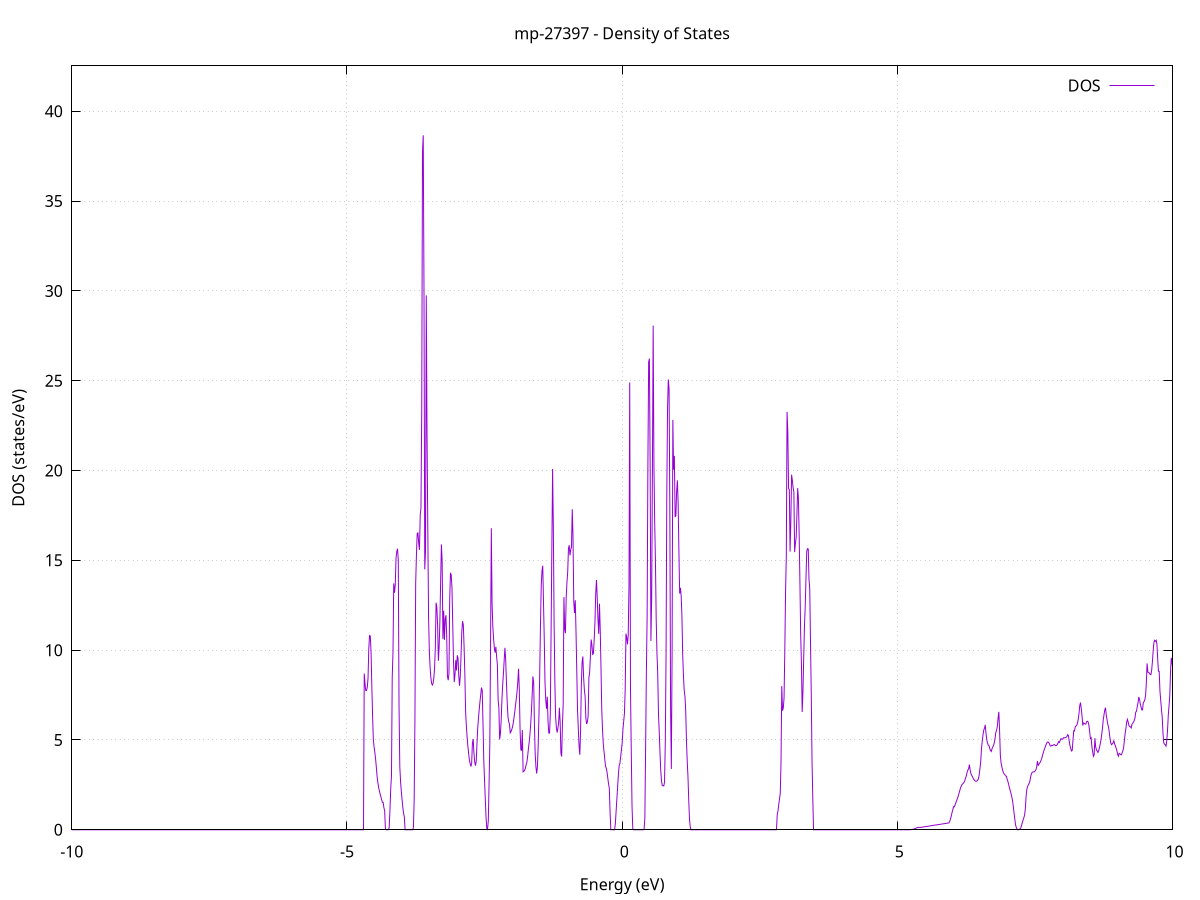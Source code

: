 set title 'mp-27397 - Density of States'
set xlabel 'Energy (eV)'
set ylabel 'DOS (states/eV)'
set grid
set xrange [-10:10]
set yrange [0:42.528]
set xzeroaxis lt -1
set terminal png size 800,600
set output 'mp-27397_dos_gnuplot.png'
plot '-' using 1:2 with lines title 'DOS'
-15.722200 0.000000
-15.708400 0.000000
-15.694700 0.000000
-15.680900 0.000000
-15.667200 0.000000
-15.653400 0.000000
-15.639700 0.000000
-15.626000 0.000000
-15.612200 0.000000
-15.598500 0.000000
-15.584700 0.000000
-15.571000 0.000000
-15.557200 0.000000
-15.543500 0.000000
-15.529700 0.000000
-15.516000 0.000000
-15.502300 0.000000
-15.488500 0.000000
-15.474800 0.000000
-15.461000 0.000000
-15.447300 0.000000
-15.433500 0.000000
-15.419800 0.000000
-15.406100 0.000000
-15.392300 0.000000
-15.378600 0.000000
-15.364800 0.000000
-15.351100 0.000000
-15.337300 0.000000
-15.323600 0.000000
-15.309800 0.000000
-15.296100 0.000000
-15.282400 0.000000
-15.268600 0.000000
-15.254900 0.000000
-15.241100 0.000000
-15.227400 0.000000
-15.213600 0.000000
-15.199900 0.000000
-15.186200 0.000000
-15.172400 0.000000
-15.158700 0.000000
-15.144900 0.000000
-15.131200 0.000000
-15.117400 0.000000
-15.103700 0.000000
-15.090000 0.000000
-15.076200 0.000000
-15.062500 0.000000
-15.048700 0.000000
-15.035000 0.000000
-15.021200 0.000000
-15.007500 0.000000
-14.993700 0.000000
-14.980000 0.000000
-14.966300 0.000000
-14.952500 0.000000
-14.938800 0.000000
-14.925000 0.000000
-14.911300 0.000000
-14.897500 0.000000
-14.883800 0.000000
-14.870100 0.000000
-14.856300 0.000000
-14.842600 0.000000
-14.828800 0.000000
-14.815100 0.000000
-14.801300 0.000000
-14.787600 0.000000
-14.773900 0.000000
-14.760100 0.000000
-14.746400 0.000000
-14.732600 0.000000
-14.718900 0.000000
-14.705100 0.000000
-14.691400 0.000000
-14.677600 0.000000
-14.663900 0.000000
-14.650200 0.000000
-14.636400 0.000000
-14.622700 0.000000
-14.608900 0.000000
-14.595200 0.000000
-14.581400 0.000000
-14.567700 0.000000
-14.554000 0.000000
-14.540200 0.000000
-14.526500 0.000000
-14.512700 0.000000
-14.499000 0.000000
-14.485200 0.000000
-14.471500 0.012800
-14.457700 1.260100
-14.444000 2.231900
-14.430300 3.520200
-14.416500 3.664700
-14.402800 3.907300
-14.389000 3.951300
-14.375300 3.934600
-14.361500 3.955200
-14.347800 4.126500
-14.334100 4.223700
-14.320300 4.285900
-14.306600 4.288700
-14.292800 4.378900
-14.279100 4.496200
-14.265300 4.643000
-14.251600 4.788300
-14.237900 4.917800
-14.224100 5.095100
-14.210400 5.330400
-14.196600 5.640100
-14.182900 6.057500
-14.169100 6.601900
-14.155400 7.187400
-14.141600 10.988200
-14.127900 10.564400
-14.114200 5.629900
-14.100400 4.590300
-14.086700 3.575400
-14.072900 3.214400
-14.059200 3.529000
-14.045400 2.290800
-14.031700 0.000000
-14.018000 0.000000
-14.004200 0.000000
-13.990500 0.000000
-13.976700 0.000000
-13.963000 0.000000
-13.949200 0.000000
-13.935500 2.988600
-13.921800 3.940800
-13.908000 3.592800
-13.894300 4.844500
-13.880500 6.876300
-13.866800 11.747600
-13.853000 8.084400
-13.839300 6.892200
-13.825500 6.289300
-13.811800 5.809800
-13.798100 5.505300
-13.784300 5.242000
-13.770600 4.984100
-13.756800 4.756300
-13.743100 4.581000
-13.729300 4.455300
-13.715600 4.332400
-13.701900 4.219000
-13.688100 4.125100
-13.674400 4.033400
-13.660600 4.016600
-13.646900 3.897900
-13.633100 3.767100
-13.619400 3.636400
-13.605600 16.131100
-13.591900 56.606200
-13.578200 57.223900
-13.564400 26.597800
-13.550700 49.488400
-13.536900 54.024600
-13.523200 91.111200
-13.509400 74.360000
-13.495700 139.641300
-13.482000 97.864900
-13.468200 0.000000
-13.454500 0.000000
-13.440700 0.000000
-13.427000 0.000000
-13.413200 0.000000
-13.399500 0.000000
-13.385800 0.000000
-13.372000 0.000000
-13.358300 0.000000
-13.344500 0.000000
-13.330800 0.000000
-13.317000 0.000000
-13.303300 0.000000
-13.289500 0.000000
-13.275800 0.000000
-13.262100 0.000000
-13.248300 0.000000
-13.234600 0.000000
-13.220800 0.000000
-13.207100 0.000000
-13.193300 0.000000
-13.179600 0.000000
-13.165900 0.000000
-13.152100 0.000000
-13.138400 0.000000
-13.124600 0.000000
-13.110900 0.000000
-13.097100 0.000000
-13.083400 0.000000
-13.069700 0.000000
-13.055900 0.000000
-13.042200 0.000000
-13.028400 0.000000
-13.014700 0.000000
-13.000900 0.000000
-12.987200 0.000000
-12.973400 0.000000
-12.959700 0.000000
-12.946000 0.000000
-12.932200 0.000000
-12.918500 0.000000
-12.904700 0.000000
-12.891000 0.000000
-12.877200 0.000000
-12.863500 0.000000
-12.849800 0.000000
-12.836000 0.000000
-12.822300 0.000000
-12.808500 0.000000
-12.794800 0.000000
-12.781000 0.000000
-12.767300 0.000000
-12.753500 0.000000
-12.739800 0.000000
-12.726100 0.000000
-12.712300 0.000000
-12.698600 0.000000
-12.684800 0.000000
-12.671100 0.000000
-12.657300 0.000000
-12.643600 0.000000
-12.629900 0.000000
-12.616100 0.000000
-12.602400 0.000000
-12.588600 0.000000
-12.574900 0.000000
-12.561100 0.000000
-12.547400 0.000000
-12.533700 0.000000
-12.519900 0.000000
-12.506200 0.000000
-12.492400 0.000000
-12.478700 0.000000
-12.464900 0.000000
-12.451200 0.000000
-12.437400 0.000000
-12.423700 0.000000
-12.410000 0.000000
-12.396200 0.000000
-12.382500 0.000000
-12.368700 0.000000
-12.355000 0.000000
-12.341200 0.000000
-12.327500 0.000000
-12.313800 0.000000
-12.300000 0.000000
-12.286300 0.000000
-12.272500 0.000000
-12.258800 0.000000
-12.245000 0.000000
-12.231300 0.000000
-12.217600 0.000000
-12.203800 0.000000
-12.190100 0.000000
-12.176300 0.000000
-12.162600 0.000000
-12.148800 0.000000
-12.135100 0.000000
-12.121300 0.000000
-12.107600 0.000000
-12.093900 0.000000
-12.080100 0.000000
-12.066400 0.000000
-12.052600 0.000000
-12.038900 0.000000
-12.025100 0.000000
-12.011400 0.000000
-11.997700 0.000000
-11.983900 0.000000
-11.970200 0.000000
-11.956400 0.000000
-11.942700 0.000000
-11.928900 0.000000
-11.915200 0.000000
-11.901400 0.000000
-11.887700 0.000000
-11.874000 0.000000
-11.860200 0.000000
-11.846500 0.000000
-11.832700 0.000000
-11.819000 0.000000
-11.805200 0.000000
-11.791500 0.000000
-11.777800 0.000000
-11.764000 0.000000
-11.750300 0.000000
-11.736500 0.000000
-11.722800 0.000000
-11.709000 0.000000
-11.695300 0.000000
-11.681600 0.000000
-11.667800 0.000000
-11.654100 0.000000
-11.640300 0.000000
-11.626600 0.000000
-11.612800 0.000000
-11.599100 0.000000
-11.585300 0.000000
-11.571600 0.000000
-11.557900 0.000000
-11.544100 0.000000
-11.530400 0.000000
-11.516600 0.000000
-11.502900 0.000000
-11.489100 0.000000
-11.475400 0.000000
-11.461700 0.000000
-11.447900 0.000000
-11.434200 0.000000
-11.420400 0.000000
-11.406700 0.000000
-11.392900 0.000000
-11.379200 0.000000
-11.365500 0.000000
-11.351700 0.000000
-11.338000 0.000000
-11.324200 0.000000
-11.310500 0.000000
-11.296700 0.000000
-11.283000 0.000000
-11.269200 0.000000
-11.255500 0.000000
-11.241800 0.000000
-11.228000 0.000000
-11.214300 0.000000
-11.200500 0.000000
-11.186800 0.000000
-11.173000 0.000000
-11.159300 0.000000
-11.145600 0.000000
-11.131800 0.000000
-11.118100 0.000000
-11.104300 0.000000
-11.090600 0.000000
-11.076800 0.000000
-11.063100 0.000000
-11.049300 0.000000
-11.035600 0.000000
-11.021900 0.000000
-11.008100 0.000000
-10.994400 0.000000
-10.980600 0.000000
-10.966900 0.000000
-10.953100 0.000000
-10.939400 0.000000
-10.925700 0.000000
-10.911900 0.000000
-10.898200 0.000000
-10.884400 0.000000
-10.870700 0.000000
-10.856900 0.000000
-10.843200 0.000000
-10.829500 0.000000
-10.815700 0.000000
-10.802000 0.000000
-10.788200 0.000000
-10.774500 0.000000
-10.760700 0.000000
-10.747000 0.000000
-10.733200 0.000000
-10.719500 0.000000
-10.705800 0.000000
-10.692000 0.000000
-10.678300 0.000000
-10.664500 0.000000
-10.650800 0.000000
-10.637000 0.000000
-10.623300 0.000000
-10.609600 0.000000
-10.595800 0.000000
-10.582100 0.000000
-10.568300 0.000000
-10.554600 0.000000
-10.540800 0.000000
-10.527100 0.000000
-10.513400 0.000000
-10.499600 0.000000
-10.485900 0.000000
-10.472100 0.000000
-10.458400 0.000000
-10.444600 0.000000
-10.430900 0.000000
-10.417100 0.000000
-10.403400 0.000000
-10.389700 0.000000
-10.375900 0.000000
-10.362200 0.000000
-10.348400 0.000000
-10.334700 0.000000
-10.320900 0.000000
-10.307200 0.000000
-10.293500 0.000000
-10.279700 0.000000
-10.266000 0.000000
-10.252200 0.000000
-10.238500 0.000000
-10.224700 0.000000
-10.211000 0.000000
-10.197200 0.000000
-10.183500 0.000000
-10.169800 0.000000
-10.156000 0.000000
-10.142300 0.000000
-10.128500 0.000000
-10.114800 0.000000
-10.101000 0.000000
-10.087300 0.000000
-10.073600 0.000000
-10.059800 0.000000
-10.046100 0.000000
-10.032300 0.000000
-10.018600 0.000000
-10.004800 0.000000
-9.991100 0.000000
-9.977400 0.000000
-9.963600 0.000000
-9.949900 0.000000
-9.936100 0.000000
-9.922400 0.000000
-9.908600 0.000000
-9.894900 0.000000
-9.881100 0.000000
-9.867400 0.000000
-9.853700 0.000000
-9.839900 0.000000
-9.826200 0.000000
-9.812400 0.000000
-9.798700 0.000000
-9.784900 0.000000
-9.771200 0.000000
-9.757500 0.000000
-9.743700 0.000000
-9.730000 0.000000
-9.716200 0.000000
-9.702500 0.000000
-9.688700 0.000000
-9.675000 0.000000
-9.661300 0.000000
-9.647500 0.000000
-9.633800 0.000000
-9.620000 0.000000
-9.606300 0.000000
-9.592500 0.000000
-9.578800 0.000000
-9.565000 0.000000
-9.551300 0.000000
-9.537600 0.000000
-9.523800 0.000000
-9.510100 0.000000
-9.496300 0.000000
-9.482600 0.000000
-9.468800 0.000000
-9.455100 0.000000
-9.441400 0.000000
-9.427600 0.000000
-9.413900 0.000000
-9.400100 0.000000
-9.386400 0.000000
-9.372600 0.000000
-9.358900 0.000000
-9.345100 0.000000
-9.331400 0.000000
-9.317700 0.000000
-9.303900 0.000000
-9.290200 0.000000
-9.276400 0.000000
-9.262700 0.000000
-9.248900 0.000000
-9.235200 0.000000
-9.221500 0.000000
-9.207700 0.000000
-9.194000 0.000000
-9.180200 0.000000
-9.166500 0.000000
-9.152700 0.000000
-9.139000 0.000000
-9.125300 0.000000
-9.111500 0.000000
-9.097800 0.000000
-9.084000 0.000000
-9.070300 0.000000
-9.056500 0.000000
-9.042800 0.000000
-9.029000 0.000000
-9.015300 0.000000
-9.001600 0.000000
-8.987800 0.000000
-8.974100 0.000000
-8.960300 0.000000
-8.946600 0.000000
-8.932800 0.000000
-8.919100 0.000000
-8.905400 0.000000
-8.891600 0.000000
-8.877900 0.000000
-8.864100 0.000000
-8.850400 0.000000
-8.836600 0.000000
-8.822900 0.000000
-8.809200 0.000000
-8.795400 0.000000
-8.781700 0.000000
-8.767900 0.000000
-8.754200 0.000000
-8.740400 0.000000
-8.726700 0.000000
-8.712900 0.000000
-8.699200 0.000000
-8.685500 0.000000
-8.671700 0.000000
-8.658000 0.000000
-8.644200 0.000000
-8.630500 0.000000
-8.616700 0.000000
-8.603000 0.000000
-8.589300 0.000000
-8.575500 0.000000
-8.561800 0.000000
-8.548000 0.000000
-8.534300 0.000000
-8.520500 0.000000
-8.506800 0.000000
-8.493000 0.000000
-8.479300 0.000000
-8.465600 0.000000
-8.451800 0.000000
-8.438100 0.000000
-8.424300 0.000000
-8.410600 0.000000
-8.396800 0.000000
-8.383100 0.000000
-8.369400 0.000000
-8.355600 0.000000
-8.341900 0.000000
-8.328100 0.000000
-8.314400 0.000000
-8.300600 0.000000
-8.286900 0.000000
-8.273200 0.000000
-8.259400 0.000000
-8.245700 0.000000
-8.231900 0.000000
-8.218200 0.000000
-8.204400 0.000000
-8.190700 0.000000
-8.176900 0.000000
-8.163200 0.000000
-8.149500 0.000000
-8.135700 0.000000
-8.122000 0.000000
-8.108200 0.000000
-8.094500 0.000000
-8.080700 0.000000
-8.067000 0.000000
-8.053300 0.000000
-8.039500 0.000000
-8.025800 0.000000
-8.012000 0.000000
-7.998300 0.000000
-7.984500 0.000000
-7.970800 0.000000
-7.957100 0.000000
-7.943300 0.000000
-7.929600 0.000000
-7.915800 0.000000
-7.902100 0.000000
-7.888300 0.000000
-7.874600 0.000000
-7.860800 0.000000
-7.847100 0.000000
-7.833400 0.000000
-7.819600 0.000000
-7.805900 0.000000
-7.792100 0.000000
-7.778400 0.000000
-7.764600 0.000000
-7.750900 0.000000
-7.737200 0.000000
-7.723400 0.000000
-7.709700 0.000000
-7.695900 0.000000
-7.682200 0.000000
-7.668400 0.000000
-7.654700 0.000000
-7.640900 0.000000
-7.627200 0.000000
-7.613500 0.000000
-7.599700 0.000000
-7.586000 0.000000
-7.572200 0.000000
-7.558500 0.000000
-7.544700 0.000000
-7.531000 0.000000
-7.517300 0.000000
-7.503500 0.000000
-7.489800 0.000000
-7.476000 0.000000
-7.462300 0.000000
-7.448500 0.000000
-7.434800 0.000000
-7.421100 0.000000
-7.407300 0.000000
-7.393600 0.000000
-7.379800 0.000000
-7.366100 0.000000
-7.352300 0.000000
-7.338600 0.000000
-7.324800 0.000000
-7.311100 0.000000
-7.297400 0.000000
-7.283600 0.000000
-7.269900 0.000000
-7.256100 0.000000
-7.242400 0.000000
-7.228600 0.000000
-7.214900 0.000000
-7.201200 0.000000
-7.187400 0.000000
-7.173700 0.000000
-7.159900 0.000000
-7.146200 0.000000
-7.132400 0.000000
-7.118700 0.000000
-7.105000 0.000000
-7.091200 0.000000
-7.077500 0.000000
-7.063700 0.000000
-7.050000 0.000000
-7.036200 0.000000
-7.022500 0.000000
-7.008700 0.000000
-6.995000 0.000000
-6.981300 0.000000
-6.967500 0.000000
-6.953800 0.000000
-6.940000 0.000000
-6.926300 0.000000
-6.912500 0.000000
-6.898800 0.000000
-6.885100 0.000000
-6.871300 0.000000
-6.857600 0.000000
-6.843800 0.000000
-6.830100 0.000000
-6.816300 0.000000
-6.802600 0.000000
-6.788800 0.000000
-6.775100 0.000000
-6.761400 0.000000
-6.747600 0.000000
-6.733900 0.000000
-6.720100 0.000000
-6.706400 0.000000
-6.692600 0.000000
-6.678900 0.000000
-6.665200 0.000000
-6.651400 0.000000
-6.637700 0.000000
-6.623900 0.000000
-6.610200 0.000000
-6.596400 0.000000
-6.582700 0.000000
-6.569000 0.000000
-6.555200 0.000000
-6.541500 0.000000
-6.527700 0.000000
-6.514000 0.000000
-6.500200 0.000000
-6.486500 0.000000
-6.472700 0.000000
-6.459000 0.000000
-6.445300 0.000000
-6.431500 0.000000
-6.417800 0.000000
-6.404000 0.000000
-6.390300 0.000000
-6.376500 0.000000
-6.362800 0.000000
-6.349100 0.000000
-6.335300 0.000000
-6.321600 0.000000
-6.307800 0.000000
-6.294100 0.000000
-6.280300 0.000000
-6.266600 0.000000
-6.252900 0.000000
-6.239100 0.000000
-6.225400 0.000000
-6.211600 0.000000
-6.197900 0.000000
-6.184100 0.000000
-6.170400 0.000000
-6.156600 0.000000
-6.142900 0.000000
-6.129200 0.000000
-6.115400 0.000000
-6.101700 0.000000
-6.087900 0.000000
-6.074200 0.000000
-6.060400 0.000000
-6.046700 0.000000
-6.033000 0.000000
-6.019200 0.000000
-6.005500 0.000000
-5.991700 0.000000
-5.978000 0.000000
-5.964200 0.000000
-5.950500 0.000000
-5.936800 0.000000
-5.923000 0.000000
-5.909300 0.000000
-5.895500 0.000000
-5.881800 0.000000
-5.868000 0.000000
-5.854300 0.000000
-5.840500 0.000000
-5.826800 0.000000
-5.813100 0.000000
-5.799300 0.000000
-5.785600 0.000000
-5.771800 0.000000
-5.758100 0.000000
-5.744300 0.000000
-5.730600 0.000000
-5.716900 0.000000
-5.703100 0.000000
-5.689400 0.000000
-5.675600 0.000000
-5.661900 0.000000
-5.648100 0.000000
-5.634400 0.000000
-5.620600 0.000000
-5.606900 0.000000
-5.593200 0.000000
-5.579400 0.000000
-5.565700 0.000000
-5.551900 0.000000
-5.538200 0.000000
-5.524400 0.000000
-5.510700 0.000000
-5.497000 0.000000
-5.483200 0.000000
-5.469500 0.000000
-5.455700 0.000000
-5.442000 0.000000
-5.428200 0.000000
-5.414500 0.000000
-5.400800 0.000000
-5.387000 0.000000
-5.373300 0.000000
-5.359500 0.000000
-5.345800 0.000000
-5.332000 0.000000
-5.318300 0.000000
-5.304500 0.000000
-5.290800 0.000000
-5.277100 0.000000
-5.263300 0.000000
-5.249600 0.000000
-5.235800 0.000000
-5.222100 0.000000
-5.208300 0.000000
-5.194600 0.000000
-5.180900 0.000000
-5.167100 0.000000
-5.153400 0.000000
-5.139600 0.000000
-5.125900 0.000000
-5.112100 0.000000
-5.098400 0.000000
-5.084700 0.000000
-5.070900 0.000000
-5.057200 0.000000
-5.043400 0.000000
-5.029700 0.000000
-5.015900 0.000000
-5.002200 0.000000
-4.988400 0.000000
-4.974700 0.000000
-4.961000 0.000000
-4.947200 0.000000
-4.933500 0.000000
-4.919700 0.000000
-4.906000 0.000000
-4.892200 0.000000
-4.878500 0.000000
-4.864800 0.000000
-4.851000 0.000000
-4.837300 0.000000
-4.823500 0.000000
-4.809800 0.000000
-4.796000 0.000000
-4.782300 0.000000
-4.768500 0.000000
-4.754800 0.000000
-4.741100 0.000000
-4.727300 0.000000
-4.713600 0.000000
-4.699800 0.000000
-4.686100 8.695900
-4.672300 8.132000
-4.658600 7.758500
-4.644900 7.751700
-4.631100 7.924600
-4.617400 8.438300
-4.603600 10.060500
-4.589900 10.814000
-4.576100 10.784200
-4.562400 9.896100
-4.548700 8.043800
-4.534900 6.382500
-4.521200 5.045500
-4.507400 4.618500
-4.493700 4.312800
-4.479900 3.944900
-4.466200 3.468000
-4.452400 2.966400
-4.438700 2.624600
-4.425000 2.362200
-4.411200 2.158000
-4.397500 1.990900
-4.383700 1.834600
-4.370000 1.678800
-4.356200 1.523600
-4.342500 1.521700
-4.328800 1.228500
-4.315000 1.062600
-4.301300 0.035400
-4.287500 0.000000
-4.273800 0.000000
-4.260000 0.000000
-4.246300 0.000000
-4.232600 0.135300
-4.218800 1.107400
-4.205100 2.274700
-4.191300 3.001600
-4.177600 8.483200
-4.163800 9.845600
-4.150100 13.714500
-4.136300 13.193700
-4.122600 13.619100
-4.108900 15.113300
-4.095100 15.483300
-4.081400 15.646700
-4.067600 15.011700
-4.053900 6.838500
-4.040100 3.532600
-4.026400 2.686000
-4.012700 2.149400
-3.998900 1.692800
-3.985200 1.249200
-3.971400 0.929900
-3.957700 0.711800
-3.943900 0.000000
-3.930200 0.000000
-3.916400 0.000000
-3.902700 0.000000
-3.889000 0.000000
-3.875200 0.000000
-3.861500 0.000000
-3.847700 0.000000
-3.834000 0.000000
-3.820200 0.000000
-3.806500 0.000000
-3.792800 0.121500
-3.779000 1.629200
-3.765300 6.110900
-3.751500 13.724400
-3.737800 15.293100
-3.724000 16.496400
-3.710300 16.526800
-3.696600 15.959200
-3.682800 15.582200
-3.669100 17.510600
-3.655300 17.929500
-3.641600 23.306700
-3.627800 37.723900
-3.614100 38.661400
-3.600300 29.942200
-3.586600 14.499600
-3.572900 15.497100
-3.559100 29.749800
-3.545400 22.061600
-3.531600 16.868900
-3.517900 11.923500
-3.504100 10.027700
-3.490400 9.099000
-3.476700 8.505700
-3.462900 8.163600
-3.449200 8.058400
-3.435400 8.141300
-3.421700 8.452300
-3.407900 9.025800
-3.394200 10.180200
-3.380500 12.642000
-3.366700 12.366400
-3.353000 11.405600
-3.339200 9.403400
-3.325500 10.176100
-3.311700 11.581000
-3.298000 13.823900
-3.284200 15.886800
-3.270500 14.973200
-3.256800 10.629100
-3.243000 12.194100
-3.229300 10.570600
-3.215500 11.711900
-3.201800 11.941700
-3.188000 10.831700
-3.174300 8.542100
-3.160600 8.328300
-3.146800 8.710000
-3.133100 12.844200
-3.119300 14.302600
-3.105600 14.188100
-3.091800 13.446100
-3.078100 11.442400
-3.064300 9.392600
-3.050600 8.221000
-3.036900 8.638400
-3.023100 9.441600
-3.009400 8.870600
-2.995600 9.713700
-2.981900 9.552100
-2.968100 8.547000
-2.954400 8.015600
-2.940700 8.595700
-2.926900 9.723700
-2.913200 11.040700
-2.899400 11.611800
-2.885700 11.406600
-2.871900 10.186300
-2.858200 8.689400
-2.844500 6.578700
-2.830700 5.768000
-2.817000 5.158700
-2.803200 4.660600
-2.789500 4.247900
-2.775700 3.889200
-2.762000 3.675400
-2.748200 3.524800
-2.734500 3.688100
-2.720800 4.820700
-2.707000 5.058400
-2.693300 4.289800
-2.679500 3.793400
-2.665800 3.569000
-2.652000 3.794800
-2.638300 4.739900
-2.624600 5.644600
-2.610800 6.189200
-2.597100 6.696100
-2.583300 7.134900
-2.569600 7.516200
-2.555800 7.918800
-2.542100 7.752200
-2.528400 5.947500
-2.514600 3.925800
-2.500900 2.795700
-2.487100 1.745200
-2.473400 0.706800
-2.459600 0.079300
-2.445900 0.025500
-2.432100 0.498300
-2.418400 2.503500
-2.404700 4.737900
-2.390900 10.288500
-2.377200 16.787900
-2.363400 12.635400
-2.349700 11.304600
-2.335900 10.648900
-2.322200 10.114300
-2.308500 9.863300
-2.294700 10.186200
-2.281000 9.636900
-2.267200 9.207200
-2.253500 7.225700
-2.239700 6.772300
-2.226000 5.027000
-2.212200 5.344600
-2.198500 6.057700
-2.184800 7.201400
-2.171000 8.050200
-2.157300 8.695200
-2.143500 9.439400
-2.129800 10.129800
-2.116000 9.459000
-2.102300 8.226300
-2.088600 7.106300
-2.074800 6.300200
-2.061100 6.013700
-2.047300 5.888100
-2.033600 5.394900
-2.019800 5.464100
-2.006100 5.575100
-1.992400 5.728100
-1.978600 5.941000
-1.964900 6.237700
-1.951100 6.570000
-1.937400 6.921200
-1.923600 7.292300
-1.909900 7.678400
-1.896100 8.199600
-1.882400 8.960400
-1.868700 7.810800
-1.854900 5.580900
-1.841200 4.449200
-1.827400 4.428700
-1.813700 5.554300
-1.799900 3.223400
-1.786200 3.255400
-1.772500 3.301600
-1.758700 3.425300
-1.745000 3.605800
-1.731200 3.748800
-1.717500 4.074900
-1.703700 4.498800
-1.690000 4.847700
-1.676300 5.269800
-1.662500 5.844000
-1.648800 6.557700
-1.635000 7.525400
-1.621300 8.537600
-1.607500 8.197700
-1.593800 5.862000
-1.580000 4.214400
-1.566300 3.496300
-1.552600 3.129100
-1.538800 3.536700
-1.525100 4.748600
-1.511300 6.395800
-1.497600 8.688900
-1.483800 11.417100
-1.470100 13.600800
-1.456400 14.409400
-1.442600 14.699000
-1.428900 12.632000
-1.415100 10.608600
-1.401400 8.181500
-1.387600 7.201500
-1.373900 6.735400
-1.360100 7.407500
-1.346400 5.995200
-1.332700 5.386600
-1.318900 5.382300
-1.305200 6.438200
-1.291400 10.928100
-1.277700 15.482400
-1.263900 20.089000
-1.250200 16.922400
-1.236500 11.575300
-1.222700 8.228400
-1.209000 6.299100
-1.195200 5.684900
-1.181500 5.415700
-1.167700 5.646700
-1.154000 5.957900
-1.140300 6.794100
-1.126500 6.005300
-1.112800 4.259000
-1.099000 4.080400
-1.085300 5.840400
-1.071500 6.950100
-1.057800 12.949900
-1.044000 11.179200
-1.030300 10.943700
-1.016600 12.951700
-1.002800 13.780900
-0.989100 14.347100
-0.975300 15.672700
-0.961600 15.841100
-0.947800 15.276500
-0.934100 15.592400
-0.920400 15.754000
-0.906600 17.847200
-0.892900 16.313800
-0.879100 12.710200
-0.865400 12.065300
-0.851600 12.778900
-0.837900 10.977900
-0.824200 8.807000
-0.810400 6.638800
-0.796700 5.641800
-0.782900 4.668600
-0.769200 4.176400
-0.755400 5.504400
-0.741700 8.050100
-0.727900 9.309600
-0.714200 9.650200
-0.700500 8.507800
-0.686700 7.785200
-0.673000 7.433300
-0.659200 6.205800
-0.645500 5.890000
-0.631700 6.009400
-0.618000 6.330700
-0.604300 8.463800
-0.590500 8.751000
-0.576800 9.670700
-0.563000 10.592000
-0.549300 10.290500
-0.535500 9.738700
-0.521800 9.830400
-0.508000 10.579200
-0.494300 11.530400
-0.480600 13.118000
-0.466800 13.902900
-0.453100 12.983900
-0.439300 11.715700
-0.425600 10.906000
-0.411800 12.584200
-0.398100 11.128300
-0.384400 9.030700
-0.370600 6.724400
-0.356900 5.579000
-0.343100 4.797600
-0.329400 4.354700
-0.315600 3.940600
-0.301900 3.538700
-0.288200 3.424400
-0.274400 3.211100
-0.260700 2.875300
-0.246900 2.545400
-0.233200 2.320500
-0.219400 0.980800
-0.205700 0.004000
-0.191900 0.000000
-0.178200 0.000000
-0.164500 0.000000
-0.150700 0.000000
-0.137000 0.000000
-0.123200 0.359200
-0.109500 1.038600
-0.095700 1.718000
-0.082000 2.397400
-0.068300 3.076700
-0.054500 3.555800
-0.040800 3.694000
-0.027000 4.058300
-0.013300 4.441700
0.000500 4.825300
0.014200 5.585100
0.027900 6.031400
0.041700 6.477800
0.055400 7.796400
0.069200 10.919900
0.082900 10.713500
0.096700 10.321300
0.110400 10.858400
0.124200 13.563900
0.137900 24.902800
0.151600 7.820400
0.165400 4.493700
0.179100 1.357700
0.192900 0.079700
0.206600 0.000000
0.220400 0.000000
0.234100 0.000000
0.247800 0.000000
0.261600 0.000000
0.275300 0.000000
0.289100 0.000000
0.302800 0.000000
0.316600 0.000000
0.330300 0.000000
0.344100 0.000000
0.357800 0.000000
0.371500 0.000000
0.385300 0.000000
0.399000 0.045300
0.412800 0.649900
0.426500 4.556800
0.440300 8.799900
0.454000 11.861000
0.467700 20.140200
0.481500 26.034100
0.495200 26.233300
0.509000 20.165000
0.522700 10.515000
0.536500 12.893700
0.550200 20.194700
0.563900 28.064800
0.577700 20.224400
0.591400 17.109000
0.605200 14.920200
0.618900 11.683900
0.632700 9.820200
0.646400 8.699900
0.660200 6.458000
0.673900 5.452900
0.687600 4.292800
0.701400 3.290700
0.715100 2.720500
0.728900 2.462000
0.742600 2.456000
0.756400 2.437900
0.770100 2.665900
0.783800 4.826300
0.797600 9.580900
0.811300 18.677200
0.825100 23.485900
0.838800 25.069500
0.852600 24.549600
0.866300 18.001300
0.880000 6.763600
0.893800 3.388200
0.907500 9.839400
0.921300 22.818600
0.935000 20.053100
0.948800 20.815000
0.962500 17.411900
0.976300 17.489300
0.990000 18.831400
1.003700 19.451400
1.017500 18.177600
1.031200 15.541100
1.045000 13.154200
1.058700 13.470800
1.072500 13.005000
1.086200 11.907900
1.099900 9.802700
1.113700 8.601900
1.127400 7.768400
1.141200 7.427600
1.154900 6.641700
1.168700 4.942200
1.182400 3.830700
1.196200 2.946700
1.209900 1.655900
1.223600 0.579400
1.237400 0.152200
1.251100 0.000000
1.264900 0.000000
1.278600 0.000000
1.292400 0.000000
1.306100 0.000000
1.319800 0.000000
1.333600 0.000000
1.347300 0.000000
1.361100 0.000000
1.374800 0.000000
1.388600 0.000000
1.402300 0.000000
1.416000 0.000000
1.429800 0.000000
1.443500 0.000000
1.457300 0.000000
1.471000 0.000000
1.484800 0.000000
1.498500 0.000000
1.512300 0.000000
1.526000 0.000000
1.539700 0.000000
1.553500 0.000000
1.567200 0.000000
1.581000 0.000000
1.594700 0.000000
1.608500 0.000000
1.622200 0.000000
1.635900 0.000000
1.649700 0.000000
1.663400 0.000000
1.677200 0.000000
1.690900 0.000000
1.704700 0.000000
1.718400 0.000000
1.732100 0.000000
1.745900 0.000000
1.759600 0.000000
1.773400 0.000000
1.787100 0.000000
1.800900 0.000000
1.814600 0.000000
1.828400 0.000000
1.842100 0.000000
1.855800 0.000000
1.869600 0.000000
1.883300 0.000000
1.897100 0.000000
1.910800 0.000000
1.924600 0.000000
1.938300 0.000000
1.952000 0.000000
1.965800 0.000000
1.979500 0.000000
1.993300 0.000000
2.007000 0.000000
2.020800 0.000000
2.034500 0.000000
2.048300 0.000000
2.062000 0.000000
2.075700 0.000000
2.089500 0.000000
2.103200 0.000000
2.117000 0.000000
2.130700 0.000000
2.144500 0.000000
2.158200 0.000000
2.171900 0.000000
2.185700 0.000000
2.199400 0.000000
2.213200 0.000000
2.226900 0.000000
2.240700 0.000000
2.254400 0.000000
2.268100 0.000000
2.281900 0.000000
2.295600 0.000000
2.309400 0.000000
2.323100 0.000000
2.336900 0.000000
2.350600 0.000000
2.364400 0.000000
2.378100 0.000000
2.391800 0.000000
2.405600 0.000000
2.419300 0.000000
2.433100 0.000000
2.446800 0.000000
2.460600 0.000000
2.474300 0.000000
2.488000 0.000000
2.501800 0.000000
2.515500 0.000000
2.529300 0.000000
2.543000 0.000000
2.556800 0.000000
2.570500 0.000000
2.584200 0.000000
2.598000 0.000000
2.611700 0.000000
2.625500 0.000000
2.639200 0.000000
2.653000 0.000000
2.666700 0.000000
2.680500 0.000000
2.694200 0.000000
2.707900 0.000000
2.721700 0.000000
2.735400 0.000000
2.749200 0.000000
2.762900 0.000000
2.776700 0.000000
2.790400 0.000000
2.804100 0.006700
2.817900 0.839600
2.831600 1.039600
2.845400 1.410300
2.859100 1.702700
2.872900 2.039500
2.886600 3.735300
2.900400 7.998200
2.914100 6.630100
2.927800 6.776600
2.941600 7.320900
2.955300 9.899000
2.969100 13.236700
2.982800 15.207000
2.996600 23.263400
3.010300 22.128400
3.024000 18.992800
3.037800 18.953600
3.051500 15.488200
3.065300 17.221600
3.079000 19.768200
3.092800 19.435100
3.106500 19.036300
3.120200 18.809500
3.134000 15.459000
3.147700 15.937700
3.161500 16.261200
3.175200 17.477000
3.189000 19.018800
3.202700 18.474500
3.216500 16.407100
3.230200 13.807700
3.243900 10.898000
3.257700 9.242700
3.271400 6.559300
3.285200 7.701900
3.298900 9.553700
3.312700 11.325900
3.326400 12.420100
3.340100 13.956400
3.353900 15.493700
3.367600 15.650100
3.381400 15.633200
3.395100 13.938100
3.408900 13.407500
3.422600 10.419100
3.436300 7.576300
3.450100 3.837100
3.463800 1.780200
3.477600 0.000000
3.491300 0.000000
3.505100 0.000000
3.518800 0.000000
3.532600 0.000000
3.546300 0.000000
3.560000 0.000000
3.573800 0.000000
3.587500 0.000000
3.601300 0.000000
3.615000 0.000000
3.628800 0.000000
3.642500 0.000000
3.656200 0.000000
3.670000 0.000000
3.683700 0.000000
3.697500 0.000000
3.711200 0.000000
3.725000 0.000000
3.738700 0.000000
3.752500 0.000000
3.766200 0.000000
3.779900 0.000000
3.793700 0.000000
3.807400 0.000000
3.821200 0.000000
3.834900 0.000000
3.848700 0.000000
3.862400 0.000000
3.876100 0.000000
3.889900 0.000000
3.903600 0.000000
3.917400 0.000000
3.931100 0.000000
3.944900 0.000000
3.958600 0.000000
3.972300 0.000000
3.986100 0.000000
3.999800 0.000000
4.013600 0.000000
4.027300 0.000000
4.041100 0.000000
4.054800 0.000000
4.068600 0.000000
4.082300 0.000000
4.096000 0.000000
4.109800 0.000000
4.123500 0.000000
4.137300 0.000000
4.151000 0.000000
4.164800 0.000000
4.178500 0.000000
4.192200 0.000000
4.206000 0.000000
4.219700 0.000000
4.233500 0.000000
4.247200 0.000000
4.261000 0.000000
4.274700 0.000000
4.288400 0.000000
4.302200 0.000000
4.315900 0.000000
4.329700 0.000000
4.343400 0.000000
4.357200 0.000000
4.370900 0.000000
4.384700 0.000000
4.398400 0.000000
4.412100 0.000000
4.425900 0.000000
4.439600 0.000000
4.453400 0.000000
4.467100 0.000000
4.480900 0.000000
4.494600 0.000000
4.508300 0.000000
4.522100 0.000000
4.535800 0.000000
4.549600 0.000000
4.563300 0.000000
4.577100 0.000000
4.590800 0.000000
4.604600 0.000000
4.618300 0.000000
4.632000 0.000000
4.645800 0.000000
4.659500 0.000000
4.673300 0.000000
4.687000 0.000000
4.700800 0.000000
4.714500 0.000000
4.728200 0.000000
4.742000 0.000000
4.755700 0.000000
4.769500 0.000000
4.783200 0.000000
4.797000 0.000000
4.810700 0.000000
4.824400 0.000000
4.838200 0.000000
4.851900 0.000000
4.865700 0.000000
4.879400 0.000000
4.893200 0.000000
4.906900 0.000000
4.920700 0.000000
4.934400 0.000000
4.948100 0.000000
4.961900 0.000000
4.975600 0.000000
4.989400 0.000000
5.003100 0.000000
5.016900 0.000000
5.030600 0.000000
5.044300 0.000000
5.058100 0.000000
5.071800 0.000000
5.085600 0.000000
5.099300 0.000000
5.113100 0.000000
5.126800 0.000000
5.140500 0.000000
5.154300 0.000000
5.168000 0.000000
5.181800 0.000000
5.195500 0.000000
5.209300 0.000000
5.223000 0.001100
5.236800 0.004100
5.250500 0.009000
5.264200 0.015800
5.278000 0.024600
5.291700 0.035200
5.305500 0.047800
5.319200 0.062300
5.333000 0.078700
5.346700 0.102200
5.360400 0.126400
5.374200 0.132200
5.387900 0.134600
5.401700 0.134100
5.415400 0.133000
5.429200 0.137400
5.442900 0.142400
5.456700 0.148000
5.470400 0.154200
5.484100 0.160700
5.497900 0.167200
5.511600 0.173800
5.525400 0.180500
5.539100 0.187200
5.552900 0.194000
5.566600 0.201100
5.580300 0.208400
5.594100 0.215800
5.607800 0.223300
5.621600 0.231000
5.635300 0.238600
5.649100 0.245600
5.662800 0.251800
5.676500 0.258400
5.690300 0.262600
5.704000 0.269100
5.717800 0.275600
5.731500 0.282100
5.745300 0.288500
5.759000 0.294900
5.772800 0.301500
5.786500 0.308300
5.800200 0.315100
5.814000 0.321500
5.827700 0.327800
5.841500 0.334200
5.855200 0.340600
5.869000 0.347300
5.882700 0.354200
5.896400 0.361200
5.910200 0.368400
5.923900 0.376000
5.937700 0.384400
5.951400 0.468400
5.965200 0.593100
5.978900 0.750100
5.992600 0.938000
6.006400 1.090400
6.020100 1.284900
6.033900 1.272800
6.047600 1.368000
6.061400 1.482700
6.075100 1.603300
6.088900 1.706900
6.102600 1.836400
6.116300 1.983500
6.130100 2.130800
6.143800 2.282000
6.157600 2.404600
6.171300 2.497000
6.185100 2.544800
6.198800 2.586000
6.212500 2.644300
6.226300 2.741800
6.240000 2.866300
6.253800 3.012500
6.267500 3.197400
6.281300 3.324100
6.295000 3.386700
6.308800 3.628900
6.322500 3.340400
6.336200 3.137000
6.350000 3.036500
6.363700 2.962100
6.377500 2.874600
6.391200 2.793300
6.405000 2.741200
6.418700 2.709700
6.432400 2.701100
6.446200 2.715500
6.459900 2.755000
6.473700 2.832800
6.487400 3.060400
6.501200 3.403900
6.514900 3.774800
6.528600 4.478100
6.542400 4.932700
6.556100 5.262000
6.569900 5.542800
6.583600 5.653900
6.597400 5.841400
6.611100 5.375400
6.624900 5.019600
6.638600 4.833300
6.652300 4.706300
6.666100 4.681100
6.679800 4.521400
6.693600 4.410000
6.707300 4.358800
6.721100 4.513100
6.734800 4.613600
6.748500 4.700400
6.762300 4.851100
6.776000 5.091700
6.789800 5.419300
6.803500 5.542900
6.817300 5.759300
6.831000 6.219600
6.844700 6.563500
6.858500 5.482900
6.872200 4.135900
6.886000 3.703200
6.899700 3.504400
6.913500 3.310700
6.927200 3.188300
6.941000 3.109600
6.954700 3.061300
6.968400 2.998800
6.982200 2.980200
6.995900 2.813200
7.009700 2.678900
7.023400 2.525800
7.037200 2.331900
7.050900 2.183400
7.064600 2.030400
7.078400 1.851900
7.092100 1.648700
7.105900 1.336900
7.119600 0.965800
7.133400 0.635400
7.147100 0.292500
7.160900 0.138800
7.174600 0.044700
7.188300 0.002500
7.202100 0.000700
7.215800 0.015000
7.229600 0.046400
7.243300 0.100300
7.257100 0.237600
7.270800 0.400200
7.284500 0.532800
7.298300 0.667600
7.312000 0.807100
7.325800 1.162000
7.339500 1.844400
7.353300 2.249200
7.367000 2.409000
7.380700 2.499700
7.394500 2.574900
7.408200 2.702500
7.422000 2.931500
7.435700 3.114300
7.449500 3.191300
7.463200 3.219200
7.477000 3.222100
7.490700 3.238100
7.504400 3.274400
7.518200 3.341900
7.531900 3.483300
7.545700 3.822500
7.559400 3.589200
7.573200 3.651700
7.586900 3.711300
7.600600 3.789600
7.614400 3.888600
7.628100 4.014100
7.641900 4.179500
7.655600 4.328300
7.669400 4.454400
7.683100 4.578200
7.696800 4.700900
7.710600 4.789900
7.724300 4.878400
7.738100 4.891200
7.751800 4.852600
7.765600 4.774500
7.779300 4.663800
7.793100 4.661600
7.806800 4.703600
7.820500 4.689900
7.834300 4.714800
7.848000 4.745100
7.861800 4.721800
7.875500 4.680900
7.889300 4.690000
7.903000 4.729200
7.916700 4.811300
7.930500 4.908300
7.944200 4.855800
7.958000 4.966500
7.971700 5.069400
7.985500 5.060500
7.999200 5.036600
8.013000 5.076600
8.026700 5.136400
8.040400 5.114200
8.054200 5.124900
8.067900 5.162400
8.081700 5.193200
8.095400 5.296400
8.109200 5.238900
8.122900 4.946000
8.136600 4.692300
8.150400 4.537800
8.164100 4.386000
8.177900 4.420100
8.191600 4.983100
8.205400 5.515900
8.219100 5.500500
8.232800 5.720900
8.246600 5.780800
8.260300 5.815800
8.274100 5.945600
8.287800 6.153800
8.301600 6.497000
8.315300 6.922100
8.329100 7.082100
8.342800 6.728800
8.356500 6.329300
8.370300 5.805000
8.384000 5.944500
8.397800 5.917400
8.411500 5.887900
8.425300 5.884200
8.439000 6.015900
8.452700 6.043800
8.466500 6.009000
8.480200 5.832800
8.494000 5.500400
8.507700 5.080400
8.521500 5.121300
8.535200 4.629000
8.548900 4.355000
8.562700 4.086400
8.576400 4.168700
8.590200 5.099800
8.603900 4.626000
8.617700 4.444500
8.631400 4.389200
8.645200 4.305300
8.658900 4.405900
8.672600 4.560300
8.686400 4.776400
8.700100 4.997700
8.713900 5.308500
8.727600 5.658200
8.741400 6.119500
8.755100 6.389200
8.768800 6.671800
8.782600 6.793700
8.796300 6.388500
8.810100 6.132300
8.823800 5.879000
8.837600 5.722200
8.851300 5.430300
8.865100 5.078700
8.878800 4.833900
8.892500 4.737100
8.906300 4.780900
8.920000 4.834500
8.933800 4.950000
8.947500 4.781500
8.961300 4.686700
8.975000 4.551200
8.988700 4.418900
9.002500 4.203900
9.016200 4.098900
9.030000 4.255000
9.043700 4.227500
9.057500 4.191100
9.071200 4.174100
9.084900 4.280400
9.098700 4.400600
9.112400 4.580400
9.126200 5.000000
9.139900 5.366800
9.153700 5.640300
9.167400 5.997300
9.181200 6.145900
9.194900 5.995900
9.208600 5.800000
9.222400 5.749300
9.236100 5.724400
9.249900 5.669000
9.263600 5.873700
9.277400 5.926300
9.291100 5.990800
9.304800 6.080700
9.318600 6.224600
9.332300 6.551100
9.346100 6.598100
9.359800 6.860100
9.373600 7.074700
9.387300 7.391300
9.401000 7.267700
9.414800 6.998100
9.428500 6.846500
9.442300 6.673800
9.456000 6.672100
9.469800 7.085000
9.483500 7.135200
9.497300 7.242000
9.511000 7.486000
9.524700 8.189700
9.538500 9.262100
9.552200 8.778800
9.566000 8.740700
9.579700 8.732000
9.593500 8.647100
9.607200 8.633600
9.620900 8.873300
9.634700 9.339700
9.648400 9.928600
9.662200 10.427100
9.675900 10.549500
9.689700 10.494100
9.703400 10.548900
9.717100 10.325200
9.730900 9.515800
9.744600 8.826600
9.758400 8.818200
9.772100 7.719600
9.785900 7.205900
9.799600 6.686100
9.813400 6.275000
9.827100 5.381300
9.840800 4.847200
9.854600 4.771100
9.868300 4.731700
9.882100 4.656000
9.895800 4.960600
9.909600 5.515200
9.923300 6.378000
9.937000 6.894900
9.950800 7.469700
9.964500 8.845100
9.978300 9.572900
9.992000 9.335000
10.005800 8.904800
10.019500 8.427600
10.033300 8.356500
10.047000 6.800000
10.060700 6.051300
10.074500 5.285000
10.088200 4.487100
10.102000 3.649500
10.115700 3.047600
10.129500 2.676900
10.143200 2.337300
10.156900 2.062300
10.170700 1.866500
10.184400 1.709800
10.198200 1.535700
10.211900 1.318100
10.225700 1.125900
10.239400 0.970400
10.253100 0.623100
10.266900 0.507500
10.280600 0.409400
10.294400 0.345900
10.308100 0.286400
10.321900 0.223500
10.335600 0.157200
10.349400 0.121500
10.363100 0.092200
10.376800 0.066500
10.390600 0.046800
10.404300 0.036100
10.418100 0.027700
10.431800 0.020400
10.445600 0.014300
10.459300 0.009200
10.473000 0.005300
10.486800 0.002400
10.500500 0.000700
10.514300 0.000000
10.528000 0.000000
10.541800 0.000000
10.555500 0.000000
10.569200 0.000000
10.583000 0.000000
10.596700 0.000000
10.610500 0.000000
10.624200 0.000000
10.638000 0.000000
10.651700 0.000000
10.665500 0.000000
10.679200 0.000000
10.692900 0.000000
10.706700 0.000000
10.720400 0.000000
10.734200 0.000000
10.747900 0.000000
10.761700 0.000000
10.775400 0.000000
10.789100 0.000000
10.802900 0.000000
10.816600 0.000000
10.830400 0.000000
10.844100 0.000000
10.857900 0.000000
10.871600 0.000000
10.885400 0.000000
10.899100 0.000000
10.912800 0.000000
10.926600 0.000000
10.940300 0.000000
10.954100 0.000000
10.967800 0.000000
10.981600 0.000000
10.995300 0.000000
11.009000 0.000000
11.022800 0.000000
11.036500 0.000000
11.050300 0.000000
11.064000 0.000000
11.077800 0.000000
11.091500 0.000000
11.105200 0.000000
11.119000 0.000000
11.132700 0.000000
11.146500 0.000000
11.160200 0.000000
11.174000 0.000000
11.187700 0.000000
11.201500 0.000000
11.215200 0.000000
11.228900 0.000000
11.242700 0.000000
11.256400 0.000000
11.270200 0.000000
11.283900 0.000000
11.297700 0.000000
11.311400 0.000000
11.325100 0.000000
11.338900 0.000000
11.352600 0.000000
11.366400 0.000000
11.380100 0.000000
11.393900 0.000000
11.407600 0.000000
11.421300 0.000000
11.435100 0.000000
11.448800 0.000000
11.462600 0.000000
11.476300 0.000000
11.490100 0.000000
11.503800 0.000000
11.517600 0.000000
11.531300 0.000000
11.545000 0.000000
11.558800 0.000000
11.572500 0.000000
11.586300 0.000000
11.600000 0.000000
11.613800 0.000000
11.627500 0.000000
11.641200 0.000000
11.655000 0.000000
11.668700 0.000000
11.682500 0.000000
11.696200 0.000000
11.710000 0.000000
11.723700 0.000000
11.737500 0.000000
11.751200 0.000000
11.764900 0.000000
e
